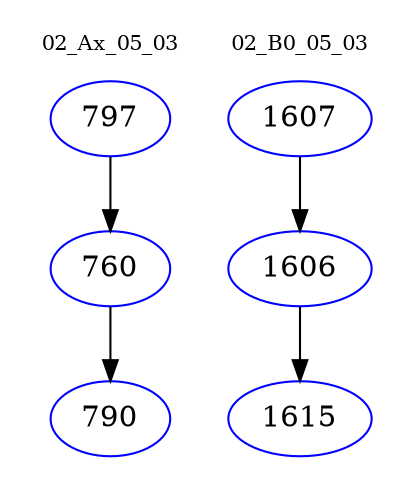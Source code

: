 digraph{
subgraph cluster_0 {
color = white
label = "02_Ax_05_03";
fontsize=10;
T0_797 [label="797", color="blue"]
T0_797 -> T0_760 [color="black"]
T0_760 [label="760", color="blue"]
T0_760 -> T0_790 [color="black"]
T0_790 [label="790", color="blue"]
}
subgraph cluster_1 {
color = white
label = "02_B0_05_03";
fontsize=10;
T1_1607 [label="1607", color="blue"]
T1_1607 -> T1_1606 [color="black"]
T1_1606 [label="1606", color="blue"]
T1_1606 -> T1_1615 [color="black"]
T1_1615 [label="1615", color="blue"]
}
}
